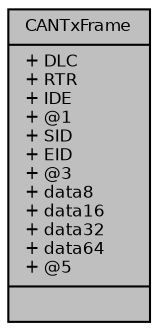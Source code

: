 digraph "CANTxFrame"
{
  bgcolor="transparent";
  edge [fontname="Helvetica",fontsize="8",labelfontname="Helvetica",labelfontsize="8"];
  node [fontname="Helvetica",fontsize="8",shape=record];
  Node1 [label="{CANTxFrame\n|+ DLC\l+ RTR\l+ IDE\l+ @1\l+ SID\l+ EID\l+ @3\l+ data8\l+ data16\l+ data32\l+ data64\l+ @5\l|}",height=0.2,width=0.4,color="black", fillcolor="grey75", style="filled", fontcolor="black"];
}
